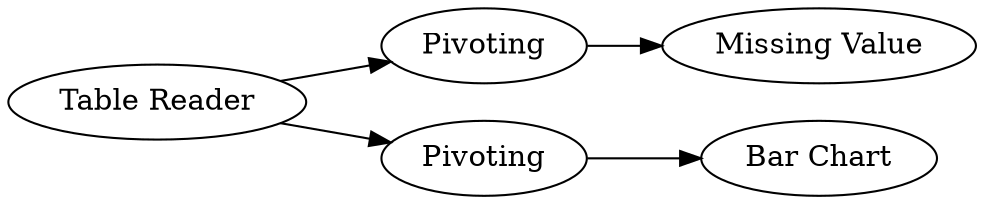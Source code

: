digraph {
	2 [label="Table Reader"]
	13 [label=Pivoting]
	14 [label="Missing Value"]
	15 [label="Bar Chart"]
	16 [label=Pivoting]
	2 -> 13
	2 -> 16
	13 -> 14
	16 -> 15
	rankdir=LR
}

